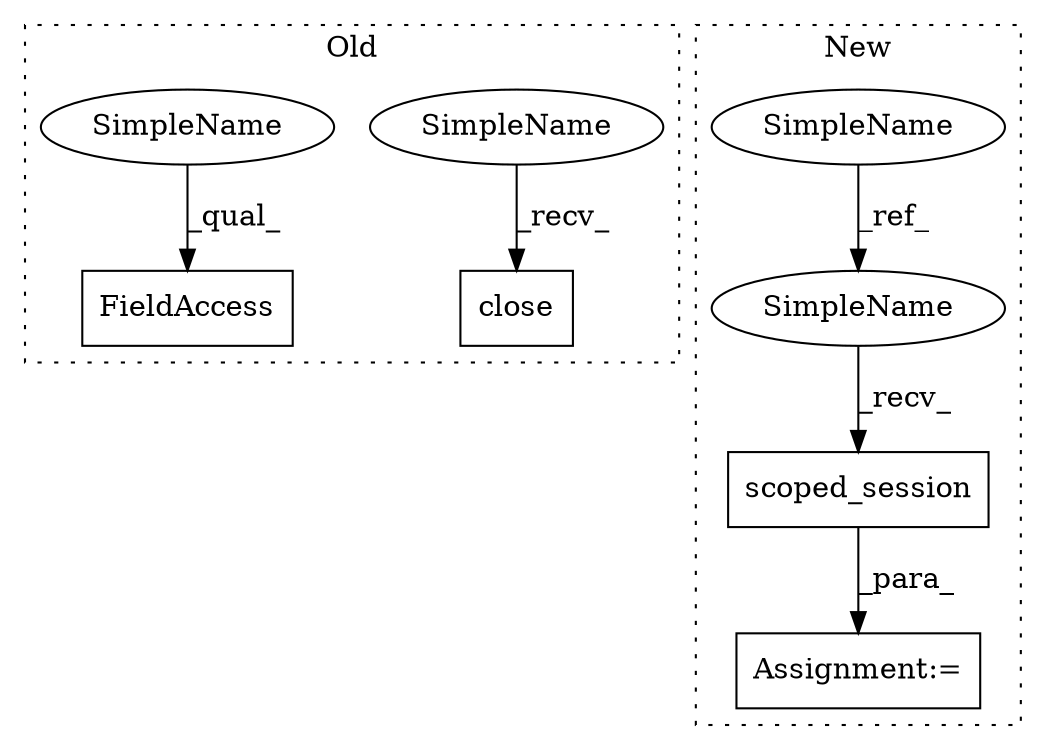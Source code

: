 digraph G {
subgraph cluster0 {
1 [label="close" a="32" s="7088" l="7" shape="box"];
4 [label="FieldAccess" a="22" s="6739" l="15" shape="box"];
7 [label="SimpleName" a="42" s="7080" l="7" shape="ellipse"];
8 [label="SimpleName" a="42" s="6739" l="7" shape="ellipse"];
label = "Old";
style="dotted";
}
subgraph cluster1 {
2 [label="scoped_session" a="32" s="6883" l="16" shape="box"];
3 [label="SimpleName" a="42" s="6827" l="7" shape="ellipse"];
5 [label="Assignment:=" a="7" s="6874" l="1" shape="box"];
6 [label="SimpleName" a="42" s="6875" l="7" shape="ellipse"];
label = "New";
style="dotted";
}
2 -> 5 [label="_para_"];
3 -> 6 [label="_ref_"];
6 -> 2 [label="_recv_"];
7 -> 1 [label="_recv_"];
8 -> 4 [label="_qual_"];
}